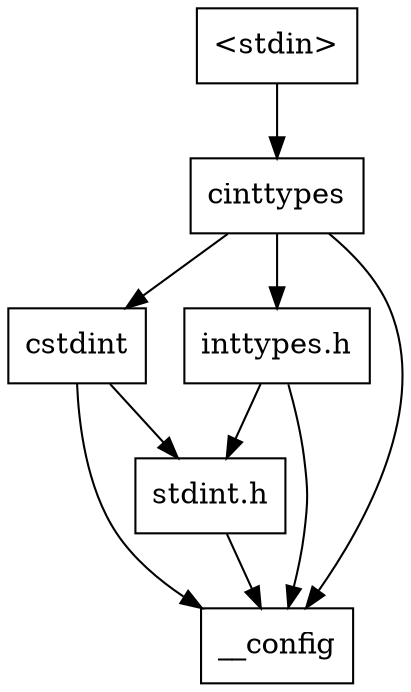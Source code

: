 digraph "dependencies" {
  header_0 [ shape="box", label="\<stdin\>" ];
  header_1 [ shape="box", label="cinttypes" ];
  header_11 [ shape="box", label="cstdint" ];
  header_12 [ shape="box", label="stdint.h" ];
  header_2 [ shape="box", label="__config" ];
  header_21 [ shape="box", label="inttypes.h" ];
  header_21 -> header_2;
  header_21 -> header_12;
  header_0 -> header_1;
  header_1 -> header_2;
  header_1 -> header_21;
  header_1 -> header_11;
  header_11 -> header_2;
  header_11 -> header_12;
  header_12 -> header_2;
}